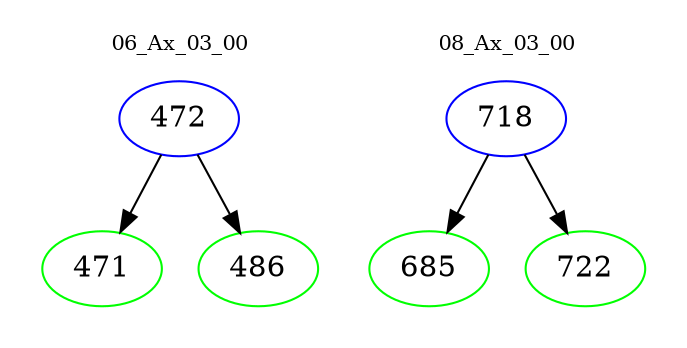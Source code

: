 digraph{
subgraph cluster_0 {
color = white
label = "06_Ax_03_00";
fontsize=10;
T0_472 [label="472", color="blue"]
T0_472 -> T0_471 [color="black"]
T0_471 [label="471", color="green"]
T0_472 -> T0_486 [color="black"]
T0_486 [label="486", color="green"]
}
subgraph cluster_1 {
color = white
label = "08_Ax_03_00";
fontsize=10;
T1_718 [label="718", color="blue"]
T1_718 -> T1_685 [color="black"]
T1_685 [label="685", color="green"]
T1_718 -> T1_722 [color="black"]
T1_722 [label="722", color="green"]
}
}

